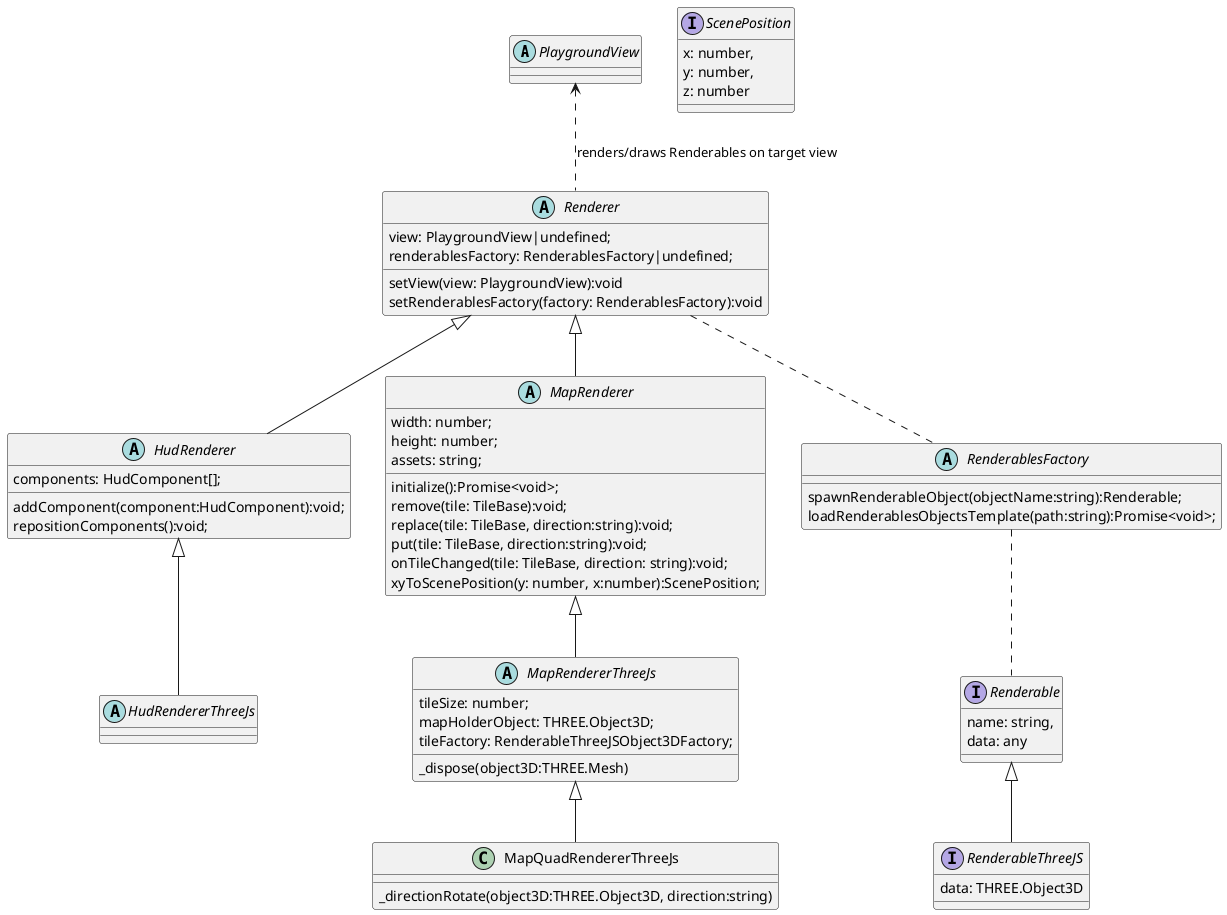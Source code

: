 @startuml



abstract class PlaygroundView {  }


abstract class Renderer {
  view: PlaygroundView|undefined;
  renderablesFactory: RenderablesFactory|undefined;
  {method} setView(view: PlaygroundView):void
  {method} setRenderablesFactory(factory: RenderablesFactory):void
}

abstract class HudRenderer {
  components: HudComponent[];
  {method} addComponent(component:HudComponent):void;
  {method} repositionComponents():void;
}

abstract class HudRendererThreeJs {}

abstract class MapRenderer {
  {field} width: number;
  {field} height: number;
  {field} assets: string;

  {method} initialize():Promise<void>;
  {method} remove(tile: TileBase):void;
  {method} replace(tile: TileBase, direction:string):void;
  {method} put(tile: TileBase, direction:string):void;
  {method} onTileChanged(tile: TileBase, direction: string):void;
  {method} xyToScenePosition(y: number, x:number):ScenePosition;
}

abstract class MapRendererThreeJs {
  tileSize: number;
  mapHolderObject: THREE.Object3D;
  tileFactory: RenderableThreeJSObject3DFactory;

  {method} _dispose(object3D:THREE.Mesh)
}

class MapQuadRendererThreeJs {
  {method} _directionRotate(object3D:THREE.Object3D, direction:string)
}

abstract class RenderablesFactory {
  {method} spawnRenderableObject(objectName:string):Renderable;
  {method} loadRenderablesObjectsTemplate(path:string):Promise<void>;
}

interface Renderable{
  name: string,
  data: any
}

interface RenderableThreeJS {
  data: THREE.Object3D
}

interface ScenePosition {
  x: number,
  y: number,
  z: number
}

PlaygroundView <.. Renderer : renders/draws Renderables on target view

Renderer <|-- MapRenderer
Renderer <|-- HudRenderer
HudRenderer <|-- HudRendererThreeJs
MapRenderer <|-- MapRendererThreeJs
MapRendererThreeJs <|-- MapQuadRendererThreeJs
Renderer .. RenderablesFactory
RenderablesFactory .. Renderable

Renderable <|-- RenderableThreeJS
@enduml